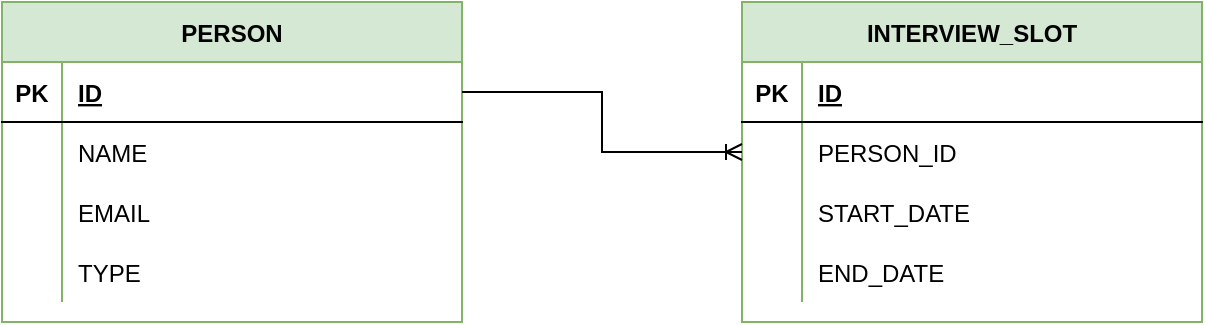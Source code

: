 <mxfile version="17.2.4" type="device"><diagram id="R2lEEEUBdFMjLlhIrx00" name="Page-1"><mxGraphModel dx="1422" dy="1965" grid="1" gridSize="10" guides="1" tooltips="1" connect="1" arrows="1" fold="1" page="1" pageScale="1" pageWidth="850" pageHeight="1100" math="0" shadow="0" extFonts="Permanent Marker^https://fonts.googleapis.com/css?family=Permanent+Marker"><root><mxCell id="0"/><mxCell id="1" parent="0"/><mxCell id="Oh4uRhboprsHYKnQxZQ1-1" value="INTERVIEW_SLOT" style="shape=table;startSize=30;container=1;collapsible=1;childLayout=tableLayout;fixedRows=1;rowLines=0;fontStyle=1;align=center;resizeLast=1;fontSize=12;strokeColor=#82b366;fillColor=#d5e8d4;" parent="1" vertex="1"><mxGeometry x="480" y="-780" width="230" height="160" as="geometry"/></mxCell><mxCell id="Oh4uRhboprsHYKnQxZQ1-2" value="" style="shape=tableRow;horizontal=0;startSize=0;swimlaneHead=0;swimlaneBody=0;fillColor=none;collapsible=0;dropTarget=0;points=[[0,0.5],[1,0.5]];portConstraint=eastwest;top=0;left=0;right=0;bottom=1;fontSize=12;strokeColor=default;" parent="Oh4uRhboprsHYKnQxZQ1-1" vertex="1"><mxGeometry y="30" width="230" height="30" as="geometry"/></mxCell><mxCell id="Oh4uRhboprsHYKnQxZQ1-3" value="PK" style="shape=partialRectangle;connectable=0;fillColor=none;top=0;left=0;bottom=0;right=0;fontStyle=1;overflow=hidden;fontSize=12;strokeColor=default;" parent="Oh4uRhboprsHYKnQxZQ1-2" vertex="1"><mxGeometry width="30" height="30" as="geometry"><mxRectangle width="30" height="30" as="alternateBounds"/></mxGeometry></mxCell><mxCell id="Oh4uRhboprsHYKnQxZQ1-4" value="ID" style="shape=partialRectangle;connectable=0;fillColor=none;top=0;left=0;bottom=0;right=0;align=left;spacingLeft=6;fontStyle=5;overflow=hidden;fontSize=12;strokeColor=default;" parent="Oh4uRhboprsHYKnQxZQ1-2" vertex="1"><mxGeometry x="30" width="200" height="30" as="geometry"><mxRectangle width="200" height="30" as="alternateBounds"/></mxGeometry></mxCell><mxCell id="Oh4uRhboprsHYKnQxZQ1-5" value="" style="shape=tableRow;horizontal=0;startSize=0;swimlaneHead=0;swimlaneBody=0;fillColor=none;collapsible=0;dropTarget=0;points=[[0,0.5],[1,0.5]];portConstraint=eastwest;top=0;left=0;right=0;bottom=0;fontSize=12;strokeColor=default;" parent="Oh4uRhboprsHYKnQxZQ1-1" vertex="1"><mxGeometry y="60" width="230" height="30" as="geometry"/></mxCell><mxCell id="Oh4uRhboprsHYKnQxZQ1-6" value="" style="shape=partialRectangle;connectable=0;fillColor=none;top=0;left=0;bottom=0;right=0;editable=1;overflow=hidden;fontSize=12;strokeColor=default;" parent="Oh4uRhboprsHYKnQxZQ1-5" vertex="1"><mxGeometry width="30" height="30" as="geometry"><mxRectangle width="30" height="30" as="alternateBounds"/></mxGeometry></mxCell><mxCell id="Oh4uRhboprsHYKnQxZQ1-7" value="PERSON_ID" style="shape=partialRectangle;connectable=0;fillColor=none;top=0;left=0;bottom=0;right=0;align=left;spacingLeft=6;overflow=hidden;fontSize=12;strokeColor=default;" parent="Oh4uRhboprsHYKnQxZQ1-5" vertex="1"><mxGeometry x="30" width="200" height="30" as="geometry"><mxRectangle width="200" height="30" as="alternateBounds"/></mxGeometry></mxCell><mxCell id="_TdIbrMvjl7CSTnY0jES-1" value="" style="shape=tableRow;horizontal=0;startSize=0;swimlaneHead=0;swimlaneBody=0;fillColor=none;collapsible=0;dropTarget=0;points=[[0,0.5],[1,0.5]];portConstraint=eastwest;top=0;left=0;right=0;bottom=0;fontSize=12;strokeColor=default;" vertex="1" parent="Oh4uRhboprsHYKnQxZQ1-1"><mxGeometry y="90" width="230" height="30" as="geometry"/></mxCell><mxCell id="_TdIbrMvjl7CSTnY0jES-2" value="" style="shape=partialRectangle;connectable=0;fillColor=none;top=0;left=0;bottom=0;right=0;editable=1;overflow=hidden;fontSize=12;strokeColor=default;" vertex="1" parent="_TdIbrMvjl7CSTnY0jES-1"><mxGeometry width="30" height="30" as="geometry"><mxRectangle width="30" height="30" as="alternateBounds"/></mxGeometry></mxCell><mxCell id="_TdIbrMvjl7CSTnY0jES-3" value="START_DATE" style="shape=partialRectangle;connectable=0;fillColor=none;top=0;left=0;bottom=0;right=0;align=left;spacingLeft=6;overflow=hidden;fontSize=12;strokeColor=default;" vertex="1" parent="_TdIbrMvjl7CSTnY0jES-1"><mxGeometry x="30" width="200" height="30" as="geometry"><mxRectangle width="200" height="30" as="alternateBounds"/></mxGeometry></mxCell><mxCell id="_TdIbrMvjl7CSTnY0jES-4" value="" style="shape=tableRow;horizontal=0;startSize=0;swimlaneHead=0;swimlaneBody=0;fillColor=none;collapsible=0;dropTarget=0;points=[[0,0.5],[1,0.5]];portConstraint=eastwest;top=0;left=0;right=0;bottom=0;fontSize=12;strokeColor=default;" vertex="1" parent="Oh4uRhboprsHYKnQxZQ1-1"><mxGeometry y="120" width="230" height="30" as="geometry"/></mxCell><mxCell id="_TdIbrMvjl7CSTnY0jES-5" value="" style="shape=partialRectangle;connectable=0;fillColor=none;top=0;left=0;bottom=0;right=0;editable=1;overflow=hidden;fontSize=12;strokeColor=default;" vertex="1" parent="_TdIbrMvjl7CSTnY0jES-4"><mxGeometry width="30" height="30" as="geometry"><mxRectangle width="30" height="30" as="alternateBounds"/></mxGeometry></mxCell><mxCell id="_TdIbrMvjl7CSTnY0jES-6" value="END_DATE" style="shape=partialRectangle;connectable=0;fillColor=none;top=0;left=0;bottom=0;right=0;align=left;spacingLeft=6;overflow=hidden;fontSize=12;strokeColor=default;" vertex="1" parent="_TdIbrMvjl7CSTnY0jES-4"><mxGeometry x="30" width="200" height="30" as="geometry"><mxRectangle width="200" height="30" as="alternateBounds"/></mxGeometry></mxCell><mxCell id="_TdIbrMvjl7CSTnY0jES-7" value="PERSON" style="shape=table;startSize=30;container=1;collapsible=1;childLayout=tableLayout;fixedRows=1;rowLines=0;fontStyle=1;align=center;resizeLast=1;fontSize=12;strokeColor=#82b366;fillColor=#d5e8d4;" vertex="1" parent="1"><mxGeometry x="110" y="-780" width="230" height="160" as="geometry"/></mxCell><mxCell id="_TdIbrMvjl7CSTnY0jES-8" value="" style="shape=tableRow;horizontal=0;startSize=0;swimlaneHead=0;swimlaneBody=0;fillColor=none;collapsible=0;dropTarget=0;points=[[0,0.5],[1,0.5]];portConstraint=eastwest;top=0;left=0;right=0;bottom=1;fontSize=12;strokeColor=default;" vertex="1" parent="_TdIbrMvjl7CSTnY0jES-7"><mxGeometry y="30" width="230" height="30" as="geometry"/></mxCell><mxCell id="_TdIbrMvjl7CSTnY0jES-9" value="PK" style="shape=partialRectangle;connectable=0;fillColor=none;top=0;left=0;bottom=0;right=0;fontStyle=1;overflow=hidden;fontSize=12;strokeColor=default;" vertex="1" parent="_TdIbrMvjl7CSTnY0jES-8"><mxGeometry width="30" height="30" as="geometry"><mxRectangle width="30" height="30" as="alternateBounds"/></mxGeometry></mxCell><mxCell id="_TdIbrMvjl7CSTnY0jES-10" value="ID" style="shape=partialRectangle;connectable=0;fillColor=none;top=0;left=0;bottom=0;right=0;align=left;spacingLeft=6;fontStyle=5;overflow=hidden;fontSize=12;strokeColor=default;" vertex="1" parent="_TdIbrMvjl7CSTnY0jES-8"><mxGeometry x="30" width="200" height="30" as="geometry"><mxRectangle width="200" height="30" as="alternateBounds"/></mxGeometry></mxCell><mxCell id="_TdIbrMvjl7CSTnY0jES-11" value="" style="shape=tableRow;horizontal=0;startSize=0;swimlaneHead=0;swimlaneBody=0;fillColor=none;collapsible=0;dropTarget=0;points=[[0,0.5],[1,0.5]];portConstraint=eastwest;top=0;left=0;right=0;bottom=0;fontSize=12;strokeColor=default;" vertex="1" parent="_TdIbrMvjl7CSTnY0jES-7"><mxGeometry y="60" width="230" height="30" as="geometry"/></mxCell><mxCell id="_TdIbrMvjl7CSTnY0jES-12" value="" style="shape=partialRectangle;connectable=0;fillColor=none;top=0;left=0;bottom=0;right=0;editable=1;overflow=hidden;fontSize=12;strokeColor=default;" vertex="1" parent="_TdIbrMvjl7CSTnY0jES-11"><mxGeometry width="30" height="30" as="geometry"><mxRectangle width="30" height="30" as="alternateBounds"/></mxGeometry></mxCell><mxCell id="_TdIbrMvjl7CSTnY0jES-13" value="NAME" style="shape=partialRectangle;connectable=0;fillColor=none;top=0;left=0;bottom=0;right=0;align=left;spacingLeft=6;overflow=hidden;fontSize=12;strokeColor=default;" vertex="1" parent="_TdIbrMvjl7CSTnY0jES-11"><mxGeometry x="30" width="200" height="30" as="geometry"><mxRectangle width="200" height="30" as="alternateBounds"/></mxGeometry></mxCell><mxCell id="_TdIbrMvjl7CSTnY0jES-14" value="" style="shape=tableRow;horizontal=0;startSize=0;swimlaneHead=0;swimlaneBody=0;fillColor=none;collapsible=0;dropTarget=0;points=[[0,0.5],[1,0.5]];portConstraint=eastwest;top=0;left=0;right=0;bottom=0;fontSize=12;strokeColor=default;" vertex="1" parent="_TdIbrMvjl7CSTnY0jES-7"><mxGeometry y="90" width="230" height="30" as="geometry"/></mxCell><mxCell id="_TdIbrMvjl7CSTnY0jES-15" value="" style="shape=partialRectangle;connectable=0;fillColor=none;top=0;left=0;bottom=0;right=0;editable=1;overflow=hidden;fontSize=12;strokeColor=default;" vertex="1" parent="_TdIbrMvjl7CSTnY0jES-14"><mxGeometry width="30" height="30" as="geometry"><mxRectangle width="30" height="30" as="alternateBounds"/></mxGeometry></mxCell><mxCell id="_TdIbrMvjl7CSTnY0jES-16" value="EMAIL" style="shape=partialRectangle;connectable=0;fillColor=none;top=0;left=0;bottom=0;right=0;align=left;spacingLeft=6;overflow=hidden;fontSize=12;strokeColor=default;" vertex="1" parent="_TdIbrMvjl7CSTnY0jES-14"><mxGeometry x="30" width="200" height="30" as="geometry"><mxRectangle width="200" height="30" as="alternateBounds"/></mxGeometry></mxCell><mxCell id="_TdIbrMvjl7CSTnY0jES-17" value="" style="shape=tableRow;horizontal=0;startSize=0;swimlaneHead=0;swimlaneBody=0;fillColor=none;collapsible=0;dropTarget=0;points=[[0,0.5],[1,0.5]];portConstraint=eastwest;top=0;left=0;right=0;bottom=0;fontSize=12;strokeColor=default;" vertex="1" parent="_TdIbrMvjl7CSTnY0jES-7"><mxGeometry y="120" width="230" height="30" as="geometry"/></mxCell><mxCell id="_TdIbrMvjl7CSTnY0jES-18" value="" style="shape=partialRectangle;connectable=0;fillColor=none;top=0;left=0;bottom=0;right=0;editable=1;overflow=hidden;fontSize=12;strokeColor=default;" vertex="1" parent="_TdIbrMvjl7CSTnY0jES-17"><mxGeometry width="30" height="30" as="geometry"><mxRectangle width="30" height="30" as="alternateBounds"/></mxGeometry></mxCell><mxCell id="_TdIbrMvjl7CSTnY0jES-19" value="TYPE" style="shape=partialRectangle;connectable=0;fillColor=none;top=0;left=0;bottom=0;right=0;align=left;spacingLeft=6;overflow=hidden;fontSize=12;strokeColor=default;" vertex="1" parent="_TdIbrMvjl7CSTnY0jES-17"><mxGeometry x="30" width="200" height="30" as="geometry"><mxRectangle width="200" height="30" as="alternateBounds"/></mxGeometry></mxCell><mxCell id="_TdIbrMvjl7CSTnY0jES-24" style="edgeStyle=orthogonalEdgeStyle;rounded=0;orthogonalLoop=1;jettySize=auto;html=1;endArrow=ERoneToMany;endFill=0;" edge="1" parent="1" source="_TdIbrMvjl7CSTnY0jES-8" target="Oh4uRhboprsHYKnQxZQ1-5"><mxGeometry relative="1" as="geometry"><mxPoint x="340" y="-685" as="targetPoint"/></mxGeometry></mxCell></root></mxGraphModel></diagram></mxfile>